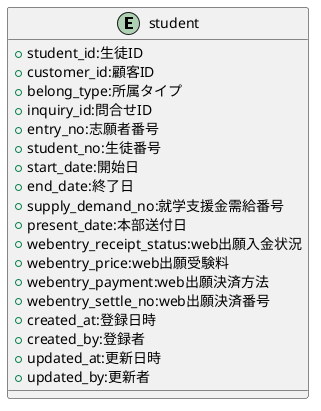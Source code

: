@startuml

entity "student"{
    + student_id:生徒ID
    + customer_id:顧客ID
    + belong_type:所属タイプ
    + inquiry_id:問合せID
    + entry_no:志願者番号
    + student_no:生徒番号
    + start_date:開始日
    + end_date:終了日
    + supply_demand_no:就学支援金需給番号
    + present_date:本部送付日
    + webentry_receipt_status:web出願入金状況
    + webentry_price:web出願受験料
    + webentry_payment:web出願決済方法
    + webentry_settle_no:web出願決済番号
    + created_at:登録日時
    + created_by:登録者
    + updated_at:更新日時
    + updated_by:更新者
}

@enduml